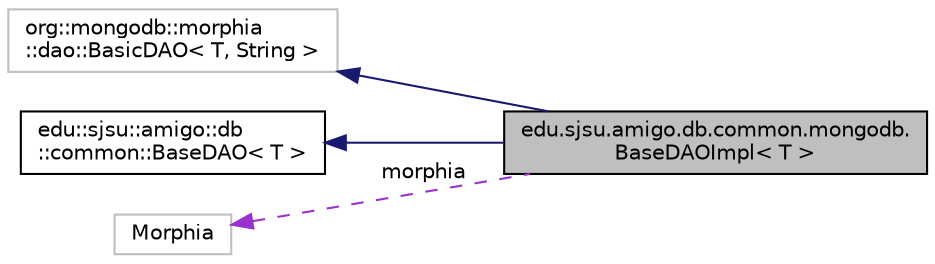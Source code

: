 digraph "edu.sjsu.amigo.db.common.mongodb.BaseDAOImpl&lt; T &gt;"
{
  edge [fontname="Helvetica",fontsize="10",labelfontname="Helvetica",labelfontsize="10"];
  node [fontname="Helvetica",fontsize="10",shape=record];
  rankdir="LR";
  Node4 [label="edu.sjsu.amigo.db.common.mongodb.\lBaseDAOImpl\< T \>",height=0.2,width=0.4,color="black", fillcolor="grey75", style="filled", fontcolor="black"];
  Node5 -> Node4 [dir="back",color="midnightblue",fontsize="10",style="solid"];
  Node5 [label="org::mongodb::morphia\l::dao::BasicDAO\< T, String \>",height=0.2,width=0.4,color="grey75", fillcolor="white", style="filled"];
  Node6 -> Node4 [dir="back",color="midnightblue",fontsize="10",style="solid"];
  Node6 [label="edu::sjsu::amigo::db\l::common::BaseDAO\< T \>",height=0.2,width=0.4,color="black", fillcolor="white", style="filled",URL="$interfaceedu_1_1sjsu_1_1amigo_1_1db_1_1common_1_1_base_d_a_o.html"];
  Node7 -> Node4 [dir="back",color="darkorchid3",fontsize="10",style="dashed",label=" morphia" ];
  Node7 [label="Morphia",height=0.2,width=0.4,color="grey75", fillcolor="white", style="filled"];
}
